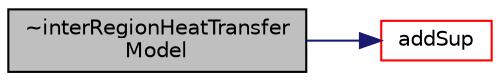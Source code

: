 digraph "~interRegionHeatTransferModel"
{
  bgcolor="transparent";
  edge [fontname="Helvetica",fontsize="10",labelfontname="Helvetica",labelfontsize="10"];
  node [fontname="Helvetica",fontsize="10",shape=record];
  rankdir="LR";
  Node1 [label="~interRegionHeatTransfer\lModel",height=0.2,width=0.4,color="black", fillcolor="grey75", style="filled", fontcolor="black"];
  Node1 -> Node2 [color="midnightblue",fontsize="10",style="solid",fontname="Helvetica"];
  Node2 [label="addSup",height=0.2,width=0.4,color="red",URL="$a01181.html#a6944ee16225e24c97df423c35d4cd199",tooltip="Source term to energy equation. "];
}
